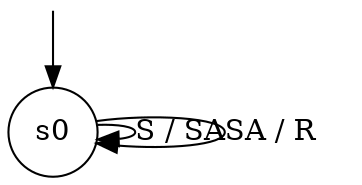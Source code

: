 digraph g {

	s0 [shape="circle" label="s0"];
	s0 -> s0 [label="S / SA"];
	s0 -> s0 [label="SA / R"];

__start0 [label="" shape="none" width="0" height="0"];
__start0 -> s0;

}

